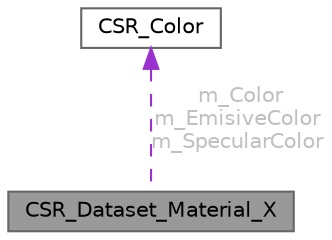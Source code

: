 digraph "CSR_Dataset_Material_X"
{
 // LATEX_PDF_SIZE
  bgcolor="transparent";
  edge [fontname=Helvetica,fontsize=10,labelfontname=Helvetica,labelfontsize=10];
  node [fontname=Helvetica,fontsize=10,shape=box,height=0.2,width=0.4];
  Node1 [id="Node000001",label="CSR_Dataset_Material_X",height=0.2,width=0.4,color="gray40", fillcolor="grey60", style="filled", fontcolor="black",tooltip=" "];
  Node2 -> Node1 [id="edge1_Node000001_Node000002",dir="back",color="darkorchid3",style="dashed",tooltip=" ",label=" m_Color\nm_EmisiveColor\nm_SpecularColor",fontcolor="grey" ];
  Node2 [id="Node000002",label="CSR_Color",height=0.2,width=0.4,color="gray40", fillcolor="white", style="filled",URL="$struct_c_s_r___color.html",tooltip=" "];
}
